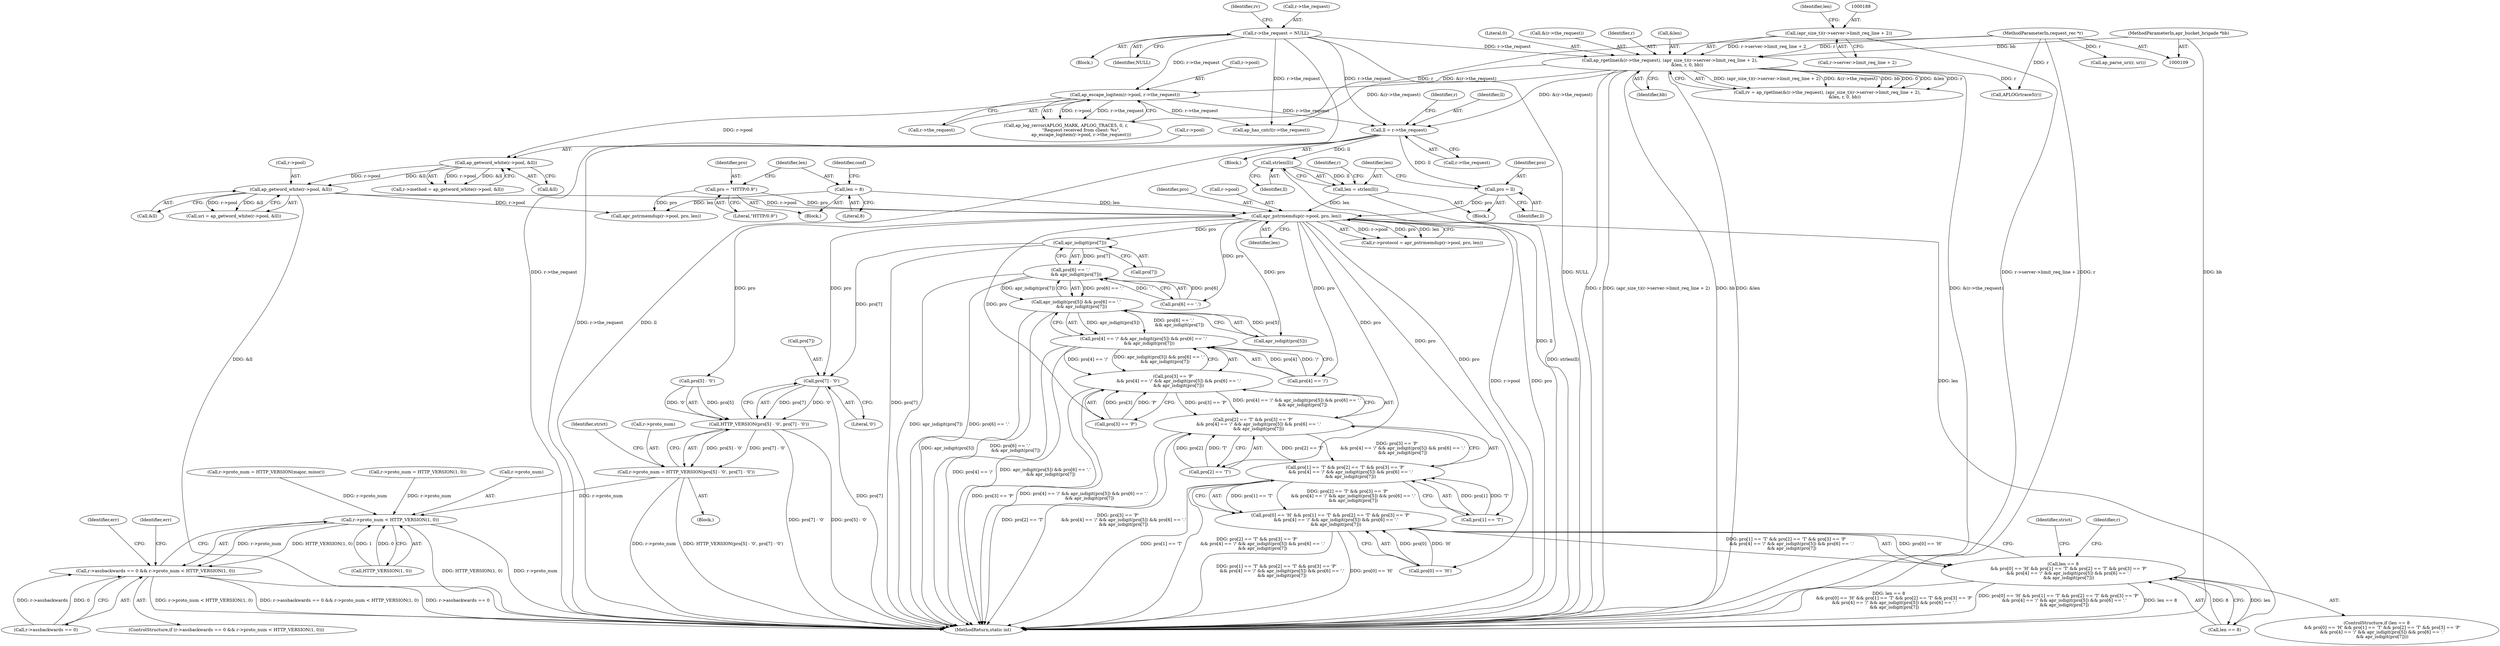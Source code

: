 digraph "0_httpd_6a974059190b8a0c7e499f4ab12fe108127099cb@pointer" {
"1000471" [label="(Call,apr_isdigit(pro[7]))"];
"1000419" [label="(Call,apr_pstrmemdup(r->pool, pro, len))"];
"1000305" [label="(Call,ap_getword_white(r->pool, &ll))"];
"1000297" [label="(Call,ap_getword_white(r->pool, &ll))"];
"1000276" [label="(Call,ap_escape_logitem(r->pool, r->the_request))"];
"1000175" [label="(Call,r->the_request = NULL)"];
"1000182" [label="(Call,ap_rgetline(&(r->the_request), (apr_size_t)(r->server->limit_req_line + 2),\n                         &len, r, 0, bb))"];
"1000187" [label="(Call,(apr_size_t)(r->server->limit_req_line + 2))"];
"1000110" [label="(MethodParameterIn,request_rec *r)"];
"1000111" [label="(MethodParameterIn,apr_bucket_brigade *bb)"];
"1000352" [label="(Call,pro = ll)"];
"1000288" [label="(Call,ll = r->the_request)"];
"1000366" [label="(Call,pro = \"HTTP/0.9\")"];
"1000355" [label="(Call,len = strlen(ll))"];
"1000357" [label="(Call,strlen(ll))"];
"1000369" [label="(Call,len = 8)"];
"1000465" [label="(Call,pro[6] == '.'\n        && apr_isdigit(pro[7]))"];
"1000460" [label="(Call,apr_isdigit(pro[5]) && pro[6] == '.'\n        && apr_isdigit(pro[7]))"];
"1000454" [label="(Call,pro[4] == '/' && apr_isdigit(pro[5]) && pro[6] == '.'\n        && apr_isdigit(pro[7]))"];
"1000448" [label="(Call,pro[3] == 'P'\n        && pro[4] == '/' && apr_isdigit(pro[5]) && pro[6] == '.'\n        && apr_isdigit(pro[7]))"];
"1000442" [label="(Call,pro[2] == 'T' && pro[3] == 'P'\n        && pro[4] == '/' && apr_isdigit(pro[5]) && pro[6] == '.'\n        && apr_isdigit(pro[7]))"];
"1000436" [label="(Call,pro[1] == 'T' && pro[2] == 'T' && pro[3] == 'P'\n        && pro[4] == '/' && apr_isdigit(pro[5]) && pro[6] == '.'\n        && apr_isdigit(pro[7]))"];
"1000430" [label="(Call,pro[0] == 'H' && pro[1] == 'T' && pro[2] == 'T' && pro[3] == 'P'\n        && pro[4] == '/' && apr_isdigit(pro[5]) && pro[6] == '.'\n        && apr_isdigit(pro[7]))"];
"1000426" [label="(Call,len == 8\n        && pro[0] == 'H' && pro[1] == 'T' && pro[2] == 'T' && pro[3] == 'P'\n        && pro[4] == '/' && apr_isdigit(pro[5]) && pro[6] == '.'\n        && apr_isdigit(pro[7]))"];
"1000486" [label="(Call,pro[7] - '0')"];
"1000480" [label="(Call,HTTP_VERSION(pro[5] - '0', pro[7] - '0'))"];
"1000476" [label="(Call,r->proto_num = HTTP_VERSION(pro[5] - '0', pro[7] - '0'))"];
"1000610" [label="(Call,r->proto_num < HTTP_VERSION(1, 0))"];
"1000604" [label="(Call,r->assbackwards == 0 && r->proto_num < HTTP_VERSION(1, 0))"];
"1000419" [label="(Call,apr_pstrmemdup(r->pool, pro, len))"];
"1000490" [label="(Literal,'0')"];
"1000605" [label="(Call,r->assbackwards == 0)"];
"1000295" [label="(Identifier,r)"];
"1000277" [label="(Call,r->pool)"];
"1000353" [label="(Identifier,pro)"];
"1000532" [label="(Call,r->proto_num = HTTP_VERSION(major, minor))"];
"1000355" [label="(Call,len = strlen(ll))"];
"1000415" [label="(Call,r->protocol = apr_pstrmemdup(r->pool, pro, len))"];
"1000448" [label="(Call,pro[3] == 'P'\n        && pro[4] == '/' && apr_isdigit(pro[5]) && pro[6] == '.'\n        && apr_isdigit(pro[7]))"];
"1000541" [label="(Call,r->proto_num = HTTP_VERSION(1, 0))"];
"1000356" [label="(Identifier,len)"];
"1000431" [label="(Call,pro[0] == 'H')"];
"1000461" [label="(Call,apr_isdigit(pro[5]))"];
"1000297" [label="(Call,ap_getword_white(r->pool, &ll))"];
"1000454" [label="(Call,pro[4] == '/' && apr_isdigit(pro[5]) && pro[6] == '.'\n        && apr_isdigit(pro[7]))"];
"1000477" [label="(Call,r->proto_num)"];
"1000200" [label="(Identifier,bb)"];
"1000187" [label="(Call,(apr_size_t)(r->server->limit_req_line + 2))"];
"1000267" [label="(Call,APLOGrtrace5(r))"];
"1000301" [label="(Call,&ll)"];
"1000183" [label="(Call,&(r->the_request))"];
"1000352" [label="(Call,pro = ll)"];
"1000611" [label="(Call,r->proto_num)"];
"1000486" [label="(Call,pro[7] - '0')"];
"1000354" [label="(Identifier,ll)"];
"1000346" [label="(Block,)"];
"1000475" [label="(Block,)"];
"1000471" [label="(Call,apr_isdigit(pro[7]))"];
"1000556" [label="(Call,ap_has_cntrl(r->the_request))"];
"1000427" [label="(Call,len == 8)"];
"1000603" [label="(ControlStructure,if (r->assbackwards == 0 && r->proto_num < HTTP_VERSION(1, 0)))"];
"1000181" [label="(Identifier,rv)"];
"1000635" [label="(MethodReturn,static int)"];
"1000288" [label="(Call,ll = r->the_request)"];
"1000176" [label="(Call,r->the_request)"];
"1000478" [label="(Identifier,r)"];
"1000375" [label="(Identifier,conf)"];
"1000198" [label="(Identifier,r)"];
"1000449" [label="(Call,pro[3] == 'P')"];
"1000306" [label="(Call,r->pool)"];
"1000175" [label="(Call,r->the_request = NULL)"];
"1000270" [label="(Call,ap_log_rerror(APLOG_MARK, APLOG_TRACE5, 0, r,\n                      \"Request received from client: %s\",\n                      ap_escape_logitem(r->pool, r->the_request)))"];
"1000367" [label="(Identifier,pro)"];
"1000610" [label="(Call,r->proto_num < HTTP_VERSION(1, 0))"];
"1000371" [label="(Literal,8)"];
"1000360" [label="(Block,)"];
"1000173" [label="(Block,)"];
"1000437" [label="(Call,pro[1] == 'T')"];
"1000357" [label="(Call,strlen(ll))"];
"1000280" [label="(Call,r->the_request)"];
"1000196" [label="(Call,&len)"];
"1000290" [label="(Call,r->the_request)"];
"1000425" [label="(ControlStructure,if (len == 8\n        && pro[0] == 'H' && pro[1] == 'T' && pro[2] == 'T' && pro[3] == 'P'\n        && pro[4] == '/' && apr_isdigit(pro[5]) && pro[6] == '.'\n        && apr_isdigit(pro[7])))"];
"1000423" [label="(Identifier,pro)"];
"1000309" [label="(Call,&ll)"];
"1000472" [label="(Call,pro[7])"];
"1000436" [label="(Call,pro[1] == 'T' && pro[2] == 'T' && pro[3] == 'P'\n        && pro[4] == '/' && apr_isdigit(pro[5]) && pro[6] == '.'\n        && apr_isdigit(pro[7]))"];
"1000476" [label="(Call,r->proto_num = HTTP_VERSION(pro[5] - '0', pro[7] - '0'))"];
"1000305" [label="(Call,ap_getword_white(r->pool, &ll))"];
"1000289" [label="(Identifier,ll)"];
"1000460" [label="(Call,apr_isdigit(pro[5]) && pro[6] == '.'\n        && apr_isdigit(pro[7]))"];
"1000339" [label="(Call,ap_parse_uri(r, uri))"];
"1000430" [label="(Call,pro[0] == 'H' && pro[1] == 'T' && pro[2] == 'T' && pro[3] == 'P'\n        && pro[4] == '/' && apr_isdigit(pro[5]) && pro[6] == '.'\n        && apr_isdigit(pro[7]))"];
"1000303" [label="(Call,uri = ap_getword_white(r->pool, &ll))"];
"1000466" [label="(Call,pro[6] == '.')"];
"1000443" [label="(Call,pro[2] == 'T')"];
"1000370" [label="(Identifier,len)"];
"1000481" [label="(Call,pro[5] - '0')"];
"1000112" [label="(Block,)"];
"1000182" [label="(Call,ap_rgetline(&(r->the_request), (apr_size_t)(r->server->limit_req_line + 2),\n                         &len, r, 0, bb))"];
"1000480" [label="(Call,HTTP_VERSION(pro[5] - '0', pro[7] - '0'))"];
"1000424" [label="(Identifier,len)"];
"1000417" [label="(Identifier,r)"];
"1000619" [label="(Identifier,err)"];
"1000549" [label="(Identifier,strict)"];
"1000179" [label="(Identifier,NULL)"];
"1000298" [label="(Call,r->pool)"];
"1000368" [label="(Literal,\"HTTP/0.9\")"];
"1000111" [label="(MethodParameterIn,apr_bucket_brigade *bb)"];
"1000455" [label="(Call,pro[4] == '/')"];
"1000604" [label="(Call,r->assbackwards == 0 && r->proto_num < HTTP_VERSION(1, 0))"];
"1000369" [label="(Call,len = 8)"];
"1000465" [label="(Call,pro[6] == '.'\n        && apr_isdigit(pro[7]))"];
"1000614" [label="(Call,HTTP_VERSION(1, 0))"];
"1000494" [label="(Identifier,strict)"];
"1000197" [label="(Identifier,len)"];
"1000180" [label="(Call,rv = ap_rgetline(&(r->the_request), (apr_size_t)(r->server->limit_req_line + 2),\n                         &len, r, 0, bb))"];
"1000189" [label="(Call,r->server->limit_req_line + 2)"];
"1000442" [label="(Call,pro[2] == 'T' && pro[3] == 'P'\n        && pro[4] == '/' && apr_isdigit(pro[5]) && pro[6] == '.'\n        && apr_isdigit(pro[7]))"];
"1000276" [label="(Call,ap_escape_logitem(r->pool, r->the_request))"];
"1000388" [label="(Call,apr_pstrmemdup(r->pool, pro, len))"];
"1000358" [label="(Identifier,ll)"];
"1000293" [label="(Call,r->method = ap_getword_white(r->pool, &ll))"];
"1000623" [label="(Identifier,err)"];
"1000426" [label="(Call,len == 8\n        && pro[0] == 'H' && pro[1] == 'T' && pro[2] == 'T' && pro[3] == 'P'\n        && pro[4] == '/' && apr_isdigit(pro[5]) && pro[6] == '.'\n        && apr_isdigit(pro[7]))"];
"1000199" [label="(Literal,0)"];
"1000366" [label="(Call,pro = \"HTTP/0.9\")"];
"1000420" [label="(Call,r->pool)"];
"1000487" [label="(Call,pro[7])"];
"1000110" [label="(MethodParameterIn,request_rec *r)"];
"1000471" -> "1000465"  [label="AST: "];
"1000471" -> "1000472"  [label="CFG: "];
"1000472" -> "1000471"  [label="AST: "];
"1000465" -> "1000471"  [label="CFG: "];
"1000471" -> "1000635"  [label="DDG: pro[7]"];
"1000471" -> "1000465"  [label="DDG: pro[7]"];
"1000419" -> "1000471"  [label="DDG: pro"];
"1000471" -> "1000486"  [label="DDG: pro[7]"];
"1000419" -> "1000415"  [label="AST: "];
"1000419" -> "1000424"  [label="CFG: "];
"1000420" -> "1000419"  [label="AST: "];
"1000423" -> "1000419"  [label="AST: "];
"1000424" -> "1000419"  [label="AST: "];
"1000415" -> "1000419"  [label="CFG: "];
"1000419" -> "1000635"  [label="DDG: r->pool"];
"1000419" -> "1000635"  [label="DDG: pro"];
"1000419" -> "1000415"  [label="DDG: r->pool"];
"1000419" -> "1000415"  [label="DDG: pro"];
"1000419" -> "1000415"  [label="DDG: len"];
"1000305" -> "1000419"  [label="DDG: r->pool"];
"1000352" -> "1000419"  [label="DDG: pro"];
"1000366" -> "1000419"  [label="DDG: pro"];
"1000355" -> "1000419"  [label="DDG: len"];
"1000369" -> "1000419"  [label="DDG: len"];
"1000419" -> "1000427"  [label="DDG: len"];
"1000419" -> "1000431"  [label="DDG: pro"];
"1000419" -> "1000437"  [label="DDG: pro"];
"1000419" -> "1000443"  [label="DDG: pro"];
"1000419" -> "1000449"  [label="DDG: pro"];
"1000419" -> "1000455"  [label="DDG: pro"];
"1000419" -> "1000461"  [label="DDG: pro"];
"1000419" -> "1000466"  [label="DDG: pro"];
"1000419" -> "1000481"  [label="DDG: pro"];
"1000419" -> "1000486"  [label="DDG: pro"];
"1000305" -> "1000303"  [label="AST: "];
"1000305" -> "1000309"  [label="CFG: "];
"1000306" -> "1000305"  [label="AST: "];
"1000309" -> "1000305"  [label="AST: "];
"1000303" -> "1000305"  [label="CFG: "];
"1000305" -> "1000635"  [label="DDG: &ll"];
"1000305" -> "1000303"  [label="DDG: r->pool"];
"1000305" -> "1000303"  [label="DDG: &ll"];
"1000297" -> "1000305"  [label="DDG: r->pool"];
"1000297" -> "1000305"  [label="DDG: &ll"];
"1000305" -> "1000388"  [label="DDG: r->pool"];
"1000297" -> "1000293"  [label="AST: "];
"1000297" -> "1000301"  [label="CFG: "];
"1000298" -> "1000297"  [label="AST: "];
"1000301" -> "1000297"  [label="AST: "];
"1000293" -> "1000297"  [label="CFG: "];
"1000297" -> "1000293"  [label="DDG: r->pool"];
"1000297" -> "1000293"  [label="DDG: &ll"];
"1000276" -> "1000297"  [label="DDG: r->pool"];
"1000276" -> "1000270"  [label="AST: "];
"1000276" -> "1000280"  [label="CFG: "];
"1000277" -> "1000276"  [label="AST: "];
"1000280" -> "1000276"  [label="AST: "];
"1000270" -> "1000276"  [label="CFG: "];
"1000276" -> "1000270"  [label="DDG: r->pool"];
"1000276" -> "1000270"  [label="DDG: r->the_request"];
"1000175" -> "1000276"  [label="DDG: r->the_request"];
"1000182" -> "1000276"  [label="DDG: &(r->the_request)"];
"1000276" -> "1000288"  [label="DDG: r->the_request"];
"1000276" -> "1000556"  [label="DDG: r->the_request"];
"1000175" -> "1000173"  [label="AST: "];
"1000175" -> "1000179"  [label="CFG: "];
"1000176" -> "1000175"  [label="AST: "];
"1000179" -> "1000175"  [label="AST: "];
"1000181" -> "1000175"  [label="CFG: "];
"1000175" -> "1000635"  [label="DDG: NULL"];
"1000175" -> "1000635"  [label="DDG: r->the_request"];
"1000175" -> "1000182"  [label="DDG: r->the_request"];
"1000175" -> "1000288"  [label="DDG: r->the_request"];
"1000175" -> "1000556"  [label="DDG: r->the_request"];
"1000182" -> "1000180"  [label="AST: "];
"1000182" -> "1000200"  [label="CFG: "];
"1000183" -> "1000182"  [label="AST: "];
"1000187" -> "1000182"  [label="AST: "];
"1000196" -> "1000182"  [label="AST: "];
"1000198" -> "1000182"  [label="AST: "];
"1000199" -> "1000182"  [label="AST: "];
"1000200" -> "1000182"  [label="AST: "];
"1000180" -> "1000182"  [label="CFG: "];
"1000182" -> "1000635"  [label="DDG: (apr_size_t)(r->server->limit_req_line + 2)"];
"1000182" -> "1000635"  [label="DDG: bb"];
"1000182" -> "1000635"  [label="DDG: &len"];
"1000182" -> "1000635"  [label="DDG: &(r->the_request)"];
"1000182" -> "1000635"  [label="DDG: r"];
"1000182" -> "1000180"  [label="DDG: (apr_size_t)(r->server->limit_req_line + 2)"];
"1000182" -> "1000180"  [label="DDG: &(r->the_request)"];
"1000182" -> "1000180"  [label="DDG: bb"];
"1000182" -> "1000180"  [label="DDG: 0"];
"1000182" -> "1000180"  [label="DDG: &len"];
"1000182" -> "1000180"  [label="DDG: r"];
"1000187" -> "1000182"  [label="DDG: r->server->limit_req_line + 2"];
"1000110" -> "1000182"  [label="DDG: r"];
"1000111" -> "1000182"  [label="DDG: bb"];
"1000182" -> "1000267"  [label="DDG: r"];
"1000182" -> "1000288"  [label="DDG: &(r->the_request)"];
"1000182" -> "1000556"  [label="DDG: &(r->the_request)"];
"1000187" -> "1000189"  [label="CFG: "];
"1000188" -> "1000187"  [label="AST: "];
"1000189" -> "1000187"  [label="AST: "];
"1000197" -> "1000187"  [label="CFG: "];
"1000187" -> "1000635"  [label="DDG: r->server->limit_req_line + 2"];
"1000110" -> "1000109"  [label="AST: "];
"1000110" -> "1000635"  [label="DDG: r"];
"1000110" -> "1000267"  [label="DDG: r"];
"1000110" -> "1000270"  [label="DDG: r"];
"1000110" -> "1000339"  [label="DDG: r"];
"1000111" -> "1000109"  [label="AST: "];
"1000111" -> "1000635"  [label="DDG: bb"];
"1000352" -> "1000346"  [label="AST: "];
"1000352" -> "1000354"  [label="CFG: "];
"1000353" -> "1000352"  [label="AST: "];
"1000354" -> "1000352"  [label="AST: "];
"1000356" -> "1000352"  [label="CFG: "];
"1000288" -> "1000352"  [label="DDG: ll"];
"1000288" -> "1000112"  [label="AST: "];
"1000288" -> "1000290"  [label="CFG: "];
"1000289" -> "1000288"  [label="AST: "];
"1000290" -> "1000288"  [label="AST: "];
"1000295" -> "1000288"  [label="CFG: "];
"1000288" -> "1000635"  [label="DDG: r->the_request"];
"1000288" -> "1000635"  [label="DDG: ll"];
"1000288" -> "1000357"  [label="DDG: ll"];
"1000366" -> "1000360"  [label="AST: "];
"1000366" -> "1000368"  [label="CFG: "];
"1000367" -> "1000366"  [label="AST: "];
"1000368" -> "1000366"  [label="AST: "];
"1000370" -> "1000366"  [label="CFG: "];
"1000366" -> "1000388"  [label="DDG: pro"];
"1000355" -> "1000346"  [label="AST: "];
"1000355" -> "1000357"  [label="CFG: "];
"1000356" -> "1000355"  [label="AST: "];
"1000357" -> "1000355"  [label="AST: "];
"1000417" -> "1000355"  [label="CFG: "];
"1000355" -> "1000635"  [label="DDG: strlen(ll)"];
"1000357" -> "1000355"  [label="DDG: ll"];
"1000357" -> "1000358"  [label="CFG: "];
"1000358" -> "1000357"  [label="AST: "];
"1000357" -> "1000635"  [label="DDG: ll"];
"1000369" -> "1000360"  [label="AST: "];
"1000369" -> "1000371"  [label="CFG: "];
"1000370" -> "1000369"  [label="AST: "];
"1000371" -> "1000369"  [label="AST: "];
"1000375" -> "1000369"  [label="CFG: "];
"1000369" -> "1000388"  [label="DDG: len"];
"1000465" -> "1000460"  [label="AST: "];
"1000465" -> "1000466"  [label="CFG: "];
"1000466" -> "1000465"  [label="AST: "];
"1000460" -> "1000465"  [label="CFG: "];
"1000465" -> "1000635"  [label="DDG: apr_isdigit(pro[7])"];
"1000465" -> "1000635"  [label="DDG: pro[6] == '.'"];
"1000465" -> "1000460"  [label="DDG: pro[6] == '.'"];
"1000465" -> "1000460"  [label="DDG: apr_isdigit(pro[7])"];
"1000466" -> "1000465"  [label="DDG: pro[6]"];
"1000466" -> "1000465"  [label="DDG: '.'"];
"1000460" -> "1000454"  [label="AST: "];
"1000460" -> "1000461"  [label="CFG: "];
"1000461" -> "1000460"  [label="AST: "];
"1000454" -> "1000460"  [label="CFG: "];
"1000460" -> "1000635"  [label="DDG: apr_isdigit(pro[5])"];
"1000460" -> "1000635"  [label="DDG: pro[6] == '.'\n        && apr_isdigit(pro[7])"];
"1000460" -> "1000454"  [label="DDG: apr_isdigit(pro[5])"];
"1000460" -> "1000454"  [label="DDG: pro[6] == '.'\n        && apr_isdigit(pro[7])"];
"1000461" -> "1000460"  [label="DDG: pro[5]"];
"1000454" -> "1000448"  [label="AST: "];
"1000454" -> "1000455"  [label="CFG: "];
"1000455" -> "1000454"  [label="AST: "];
"1000448" -> "1000454"  [label="CFG: "];
"1000454" -> "1000635"  [label="DDG: pro[4] == '/'"];
"1000454" -> "1000635"  [label="DDG: apr_isdigit(pro[5]) && pro[6] == '.'\n        && apr_isdigit(pro[7])"];
"1000454" -> "1000448"  [label="DDG: pro[4] == '/'"];
"1000454" -> "1000448"  [label="DDG: apr_isdigit(pro[5]) && pro[6] == '.'\n        && apr_isdigit(pro[7])"];
"1000455" -> "1000454"  [label="DDG: pro[4]"];
"1000455" -> "1000454"  [label="DDG: '/'"];
"1000448" -> "1000442"  [label="AST: "];
"1000448" -> "1000449"  [label="CFG: "];
"1000449" -> "1000448"  [label="AST: "];
"1000442" -> "1000448"  [label="CFG: "];
"1000448" -> "1000635"  [label="DDG: pro[3] == 'P'"];
"1000448" -> "1000635"  [label="DDG: pro[4] == '/' && apr_isdigit(pro[5]) && pro[6] == '.'\n        && apr_isdigit(pro[7])"];
"1000448" -> "1000442"  [label="DDG: pro[3] == 'P'"];
"1000448" -> "1000442"  [label="DDG: pro[4] == '/' && apr_isdigit(pro[5]) && pro[6] == '.'\n        && apr_isdigit(pro[7])"];
"1000449" -> "1000448"  [label="DDG: pro[3]"];
"1000449" -> "1000448"  [label="DDG: 'P'"];
"1000442" -> "1000436"  [label="AST: "];
"1000442" -> "1000443"  [label="CFG: "];
"1000443" -> "1000442"  [label="AST: "];
"1000436" -> "1000442"  [label="CFG: "];
"1000442" -> "1000635"  [label="DDG: pro[2] == 'T'"];
"1000442" -> "1000635"  [label="DDG: pro[3] == 'P'\n        && pro[4] == '/' && apr_isdigit(pro[5]) && pro[6] == '.'\n        && apr_isdigit(pro[7])"];
"1000442" -> "1000436"  [label="DDG: pro[2] == 'T'"];
"1000442" -> "1000436"  [label="DDG: pro[3] == 'P'\n        && pro[4] == '/' && apr_isdigit(pro[5]) && pro[6] == '.'\n        && apr_isdigit(pro[7])"];
"1000443" -> "1000442"  [label="DDG: pro[2]"];
"1000443" -> "1000442"  [label="DDG: 'T'"];
"1000436" -> "1000430"  [label="AST: "];
"1000436" -> "1000437"  [label="CFG: "];
"1000437" -> "1000436"  [label="AST: "];
"1000430" -> "1000436"  [label="CFG: "];
"1000436" -> "1000635"  [label="DDG: pro[2] == 'T' && pro[3] == 'P'\n        && pro[4] == '/' && apr_isdigit(pro[5]) && pro[6] == '.'\n        && apr_isdigit(pro[7])"];
"1000436" -> "1000635"  [label="DDG: pro[1] == 'T'"];
"1000436" -> "1000430"  [label="DDG: pro[1] == 'T'"];
"1000436" -> "1000430"  [label="DDG: pro[2] == 'T' && pro[3] == 'P'\n        && pro[4] == '/' && apr_isdigit(pro[5]) && pro[6] == '.'\n        && apr_isdigit(pro[7])"];
"1000437" -> "1000436"  [label="DDG: pro[1]"];
"1000437" -> "1000436"  [label="DDG: 'T'"];
"1000430" -> "1000426"  [label="AST: "];
"1000430" -> "1000431"  [label="CFG: "];
"1000431" -> "1000430"  [label="AST: "];
"1000426" -> "1000430"  [label="CFG: "];
"1000430" -> "1000635"  [label="DDG: pro[1] == 'T' && pro[2] == 'T' && pro[3] == 'P'\n        && pro[4] == '/' && apr_isdigit(pro[5]) && pro[6] == '.'\n        && apr_isdigit(pro[7])"];
"1000430" -> "1000635"  [label="DDG: pro[0] == 'H'"];
"1000430" -> "1000426"  [label="DDG: pro[0] == 'H'"];
"1000430" -> "1000426"  [label="DDG: pro[1] == 'T' && pro[2] == 'T' && pro[3] == 'P'\n        && pro[4] == '/' && apr_isdigit(pro[5]) && pro[6] == '.'\n        && apr_isdigit(pro[7])"];
"1000431" -> "1000430"  [label="DDG: pro[0]"];
"1000431" -> "1000430"  [label="DDG: 'H'"];
"1000426" -> "1000425"  [label="AST: "];
"1000426" -> "1000427"  [label="CFG: "];
"1000427" -> "1000426"  [label="AST: "];
"1000478" -> "1000426"  [label="CFG: "];
"1000494" -> "1000426"  [label="CFG: "];
"1000426" -> "1000635"  [label="DDG: len == 8"];
"1000426" -> "1000635"  [label="DDG: len == 8\n        && pro[0] == 'H' && pro[1] == 'T' && pro[2] == 'T' && pro[3] == 'P'\n        && pro[4] == '/' && apr_isdigit(pro[5]) && pro[6] == '.'\n        && apr_isdigit(pro[7])"];
"1000426" -> "1000635"  [label="DDG: pro[0] == 'H' && pro[1] == 'T' && pro[2] == 'T' && pro[3] == 'P'\n        && pro[4] == '/' && apr_isdigit(pro[5]) && pro[6] == '.'\n        && apr_isdigit(pro[7])"];
"1000427" -> "1000426"  [label="DDG: len"];
"1000427" -> "1000426"  [label="DDG: 8"];
"1000486" -> "1000480"  [label="AST: "];
"1000486" -> "1000490"  [label="CFG: "];
"1000487" -> "1000486"  [label="AST: "];
"1000490" -> "1000486"  [label="AST: "];
"1000480" -> "1000486"  [label="CFG: "];
"1000486" -> "1000635"  [label="DDG: pro[7]"];
"1000486" -> "1000480"  [label="DDG: pro[7]"];
"1000486" -> "1000480"  [label="DDG: '0'"];
"1000480" -> "1000476"  [label="AST: "];
"1000481" -> "1000480"  [label="AST: "];
"1000476" -> "1000480"  [label="CFG: "];
"1000480" -> "1000635"  [label="DDG: pro[7] - '0'"];
"1000480" -> "1000635"  [label="DDG: pro[5] - '0'"];
"1000480" -> "1000476"  [label="DDG: pro[5] - '0'"];
"1000480" -> "1000476"  [label="DDG: pro[7] - '0'"];
"1000481" -> "1000480"  [label="DDG: pro[5]"];
"1000481" -> "1000480"  [label="DDG: '0'"];
"1000476" -> "1000475"  [label="AST: "];
"1000477" -> "1000476"  [label="AST: "];
"1000549" -> "1000476"  [label="CFG: "];
"1000476" -> "1000635"  [label="DDG: r->proto_num"];
"1000476" -> "1000635"  [label="DDG: HTTP_VERSION(pro[5] - '0', pro[7] - '0')"];
"1000476" -> "1000610"  [label="DDG: r->proto_num"];
"1000610" -> "1000604"  [label="AST: "];
"1000610" -> "1000614"  [label="CFG: "];
"1000611" -> "1000610"  [label="AST: "];
"1000614" -> "1000610"  [label="AST: "];
"1000604" -> "1000610"  [label="CFG: "];
"1000610" -> "1000635"  [label="DDG: HTTP_VERSION(1, 0)"];
"1000610" -> "1000635"  [label="DDG: r->proto_num"];
"1000610" -> "1000604"  [label="DDG: r->proto_num"];
"1000610" -> "1000604"  [label="DDG: HTTP_VERSION(1, 0)"];
"1000532" -> "1000610"  [label="DDG: r->proto_num"];
"1000541" -> "1000610"  [label="DDG: r->proto_num"];
"1000614" -> "1000610"  [label="DDG: 1"];
"1000614" -> "1000610"  [label="DDG: 0"];
"1000604" -> "1000603"  [label="AST: "];
"1000604" -> "1000605"  [label="CFG: "];
"1000605" -> "1000604"  [label="AST: "];
"1000619" -> "1000604"  [label="CFG: "];
"1000623" -> "1000604"  [label="CFG: "];
"1000604" -> "1000635"  [label="DDG: r->proto_num < HTTP_VERSION(1, 0)"];
"1000604" -> "1000635"  [label="DDG: r->assbackwards == 0 && r->proto_num < HTTP_VERSION(1, 0)"];
"1000604" -> "1000635"  [label="DDG: r->assbackwards == 0"];
"1000605" -> "1000604"  [label="DDG: r->assbackwards"];
"1000605" -> "1000604"  [label="DDG: 0"];
}
